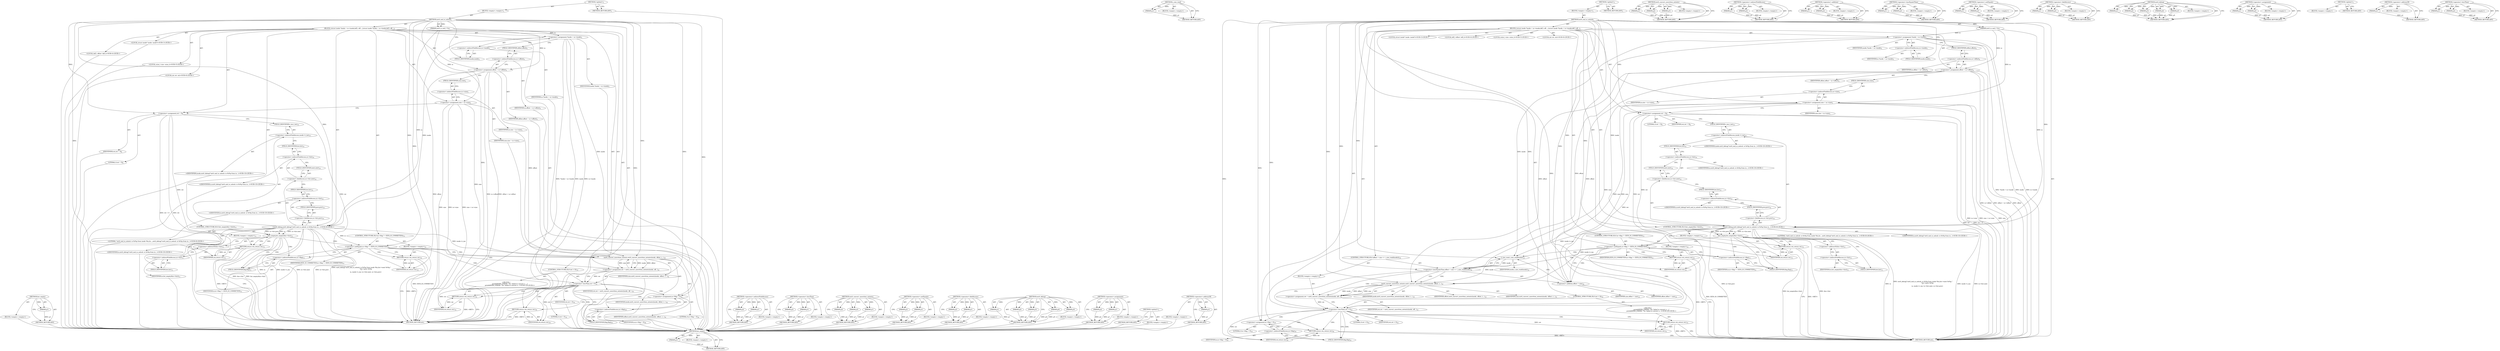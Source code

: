 digraph "&lt;operator&gt;.addressOf" {
vulnerable_145 [label=<(METHOD,list_empty)>];
vulnerable_146 [label=<(PARAM,p1)>];
vulnerable_147 [label=<(BLOCK,&lt;empty&gt;,&lt;empty&gt;)>];
vulnerable_148 [label=<(METHOD_RETURN,ANY)>];
vulnerable_168 [label=<(METHOD,i_size_read)>];
vulnerable_169 [label=<(PARAM,p1)>];
vulnerable_170 [label=<(BLOCK,&lt;empty&gt;,&lt;empty&gt;)>];
vulnerable_171 [label=<(METHOD_RETURN,ANY)>];
vulnerable_6 [label=<(METHOD,&lt;global&gt;)<SUB>1</SUB>>];
vulnerable_7 [label=<(BLOCK,&lt;empty&gt;,&lt;empty&gt;)<SUB>1</SUB>>];
vulnerable_8 [label=<(METHOD,ext4_end_io_nolock)<SUB>1</SUB>>];
vulnerable_9 [label=<(PARAM,ext4_io_end_t *io)<SUB>1</SUB>>];
vulnerable_10 [label=<(BLOCK,{
	struct inode *inode = io-&gt;inode;
	loff_t off...,{
	struct inode *inode = io-&gt;inode;
	loff_t off...)<SUB>2</SUB>>];
vulnerable_11 [label="<(LOCAL,struct inode* inode: inode*)<SUB>3</SUB>>"];
vulnerable_12 [label=<(&lt;operator&gt;.assignment,*inode = io-&gt;inode)<SUB>3</SUB>>];
vulnerable_13 [label=<(IDENTIFIER,inode,*inode = io-&gt;inode)<SUB>3</SUB>>];
vulnerable_14 [label=<(&lt;operator&gt;.indirectFieldAccess,io-&gt;inode)<SUB>3</SUB>>];
vulnerable_15 [label=<(IDENTIFIER,io,*inode = io-&gt;inode)<SUB>3</SUB>>];
vulnerable_16 [label=<(FIELD_IDENTIFIER,inode,inode)<SUB>3</SUB>>];
vulnerable_17 [label="<(LOCAL,loff_t offset: loff_t)<SUB>4</SUB>>"];
vulnerable_18 [label=<(&lt;operator&gt;.assignment,offset = io-&gt;offset)<SUB>4</SUB>>];
vulnerable_19 [label=<(IDENTIFIER,offset,offset = io-&gt;offset)<SUB>4</SUB>>];
vulnerable_20 [label=<(&lt;operator&gt;.indirectFieldAccess,io-&gt;offset)<SUB>4</SUB>>];
vulnerable_21 [label=<(IDENTIFIER,io,offset = io-&gt;offset)<SUB>4</SUB>>];
vulnerable_22 [label=<(FIELD_IDENTIFIER,offset,offset)<SUB>4</SUB>>];
vulnerable_23 [label="<(LOCAL,ssize_t size: ssize_t)<SUB>5</SUB>>"];
vulnerable_24 [label=<(&lt;operator&gt;.assignment,size = io-&gt;size)<SUB>5</SUB>>];
vulnerable_25 [label=<(IDENTIFIER,size,size = io-&gt;size)<SUB>5</SUB>>];
vulnerable_26 [label=<(&lt;operator&gt;.indirectFieldAccess,io-&gt;size)<SUB>5</SUB>>];
vulnerable_27 [label=<(IDENTIFIER,io,size = io-&gt;size)<SUB>5</SUB>>];
vulnerable_28 [label=<(FIELD_IDENTIFIER,size,size)<SUB>5</SUB>>];
vulnerable_29 [label="<(LOCAL,int ret: int)<SUB>6</SUB>>"];
vulnerable_30 [label=<(&lt;operator&gt;.assignment,ret = 0)<SUB>6</SUB>>];
vulnerable_31 [label=<(IDENTIFIER,ret,ret = 0)<SUB>6</SUB>>];
vulnerable_32 [label=<(LITERAL,0,ret = 0)<SUB>6</SUB>>];
vulnerable_33 [label="<(ext4_debug,ext4_debug(&quot;ext4_end_io_nolock: io 0x%p from in...)<SUB>8</SUB>>"];
vulnerable_34 [label="<(LITERAL,&quot;ext4_end_io_nolock: io 0x%p from inode %lu,lis...,ext4_debug(&quot;ext4_end_io_nolock: io 0x%p from in...)<SUB>8</SUB>>"];
vulnerable_35 [label="<(IDENTIFIER,io,ext4_debug(&quot;ext4_end_io_nolock: io 0x%p from in...)<SUB>10</SUB>>"];
vulnerable_36 [label=<(&lt;operator&gt;.indirectFieldAccess,inode-&gt;i_ino)<SUB>10</SUB>>];
vulnerable_37 [label="<(IDENTIFIER,inode,ext4_debug(&quot;ext4_end_io_nolock: io 0x%p from in...)<SUB>10</SUB>>"];
vulnerable_38 [label=<(FIELD_IDENTIFIER,i_ino,i_ino)<SUB>10</SUB>>];
vulnerable_39 [label=<(&lt;operator&gt;.fieldAccess,io-&gt;list.next)<SUB>10</SUB>>];
vulnerable_40 [label=<(&lt;operator&gt;.indirectFieldAccess,io-&gt;list)<SUB>10</SUB>>];
vulnerable_41 [label="<(IDENTIFIER,io,ext4_debug(&quot;ext4_end_io_nolock: io 0x%p from in...)<SUB>10</SUB>>"];
vulnerable_42 [label=<(FIELD_IDENTIFIER,list,list)<SUB>10</SUB>>];
vulnerable_43 [label=<(FIELD_IDENTIFIER,next,next)<SUB>10</SUB>>];
vulnerable_44 [label=<(&lt;operator&gt;.fieldAccess,io-&gt;list.prev)<SUB>10</SUB>>];
vulnerable_45 [label=<(&lt;operator&gt;.indirectFieldAccess,io-&gt;list)<SUB>10</SUB>>];
vulnerable_46 [label="<(IDENTIFIER,io,ext4_debug(&quot;ext4_end_io_nolock: io 0x%p from in...)<SUB>10</SUB>>"];
vulnerable_47 [label=<(FIELD_IDENTIFIER,list,list)<SUB>10</SUB>>];
vulnerable_48 [label=<(FIELD_IDENTIFIER,prev,prev)<SUB>10</SUB>>];
vulnerable_49 [label=<(CONTROL_STRUCTURE,IF,if (list_empty(&amp;io-&gt;list)))<SUB>12</SUB>>];
vulnerable_50 [label=<(list_empty,list_empty(&amp;io-&gt;list))<SUB>12</SUB>>];
vulnerable_51 [label=<(&lt;operator&gt;.addressOf,&amp;io-&gt;list)<SUB>12</SUB>>];
vulnerable_52 [label=<(&lt;operator&gt;.indirectFieldAccess,io-&gt;list)<SUB>12</SUB>>];
vulnerable_53 [label=<(IDENTIFIER,io,list_empty(&amp;io-&gt;list))<SUB>12</SUB>>];
vulnerable_54 [label=<(FIELD_IDENTIFIER,list,list)<SUB>12</SUB>>];
vulnerable_55 [label=<(BLOCK,&lt;empty&gt;,&lt;empty&gt;)<SUB>13</SUB>>];
vulnerable_56 [label=<(RETURN,return ret;,return ret;)<SUB>13</SUB>>];
vulnerable_57 [label=<(IDENTIFIER,ret,return ret;)<SUB>13</SUB>>];
vulnerable_58 [label=<(CONTROL_STRUCTURE,IF,if (io-&gt;flag != EXT4_IO_UNWRITTEN))<SUB>15</SUB>>];
vulnerable_59 [label=<(&lt;operator&gt;.notEquals,io-&gt;flag != EXT4_IO_UNWRITTEN)<SUB>15</SUB>>];
vulnerable_60 [label=<(&lt;operator&gt;.indirectFieldAccess,io-&gt;flag)<SUB>15</SUB>>];
vulnerable_61 [label=<(IDENTIFIER,io,io-&gt;flag != EXT4_IO_UNWRITTEN)<SUB>15</SUB>>];
vulnerable_62 [label=<(FIELD_IDENTIFIER,flag,flag)<SUB>15</SUB>>];
vulnerable_63 [label=<(IDENTIFIER,EXT4_IO_UNWRITTEN,io-&gt;flag != EXT4_IO_UNWRITTEN)<SUB>15</SUB>>];
vulnerable_64 [label=<(BLOCK,&lt;empty&gt;,&lt;empty&gt;)<SUB>16</SUB>>];
vulnerable_65 [label=<(RETURN,return ret;,return ret;)<SUB>16</SUB>>];
vulnerable_66 [label=<(IDENTIFIER,ret,return ret;)<SUB>16</SUB>>];
vulnerable_67 [label=<(CONTROL_STRUCTURE,IF,if (offset + size &lt;= i_size_read(inode)))<SUB>18</SUB>>];
vulnerable_68 [label=<(&lt;operator&gt;.lessEqualsThan,offset + size &lt;= i_size_read(inode))<SUB>18</SUB>>];
vulnerable_69 [label=<(&lt;operator&gt;.addition,offset + size)<SUB>18</SUB>>];
vulnerable_70 [label=<(IDENTIFIER,offset,offset + size)<SUB>18</SUB>>];
vulnerable_71 [label=<(IDENTIFIER,size,offset + size)<SUB>18</SUB>>];
vulnerable_72 [label=<(i_size_read,i_size_read(inode))<SUB>18</SUB>>];
vulnerable_73 [label=<(IDENTIFIER,inode,i_size_read(inode))<SUB>18</SUB>>];
vulnerable_74 [label=<(BLOCK,&lt;empty&gt;,&lt;empty&gt;)<SUB>19</SUB>>];
vulnerable_75 [label=<(&lt;operator&gt;.assignment,ret = ext4_convert_unwritten_extents(inode, off...)<SUB>19</SUB>>];
vulnerable_76 [label=<(IDENTIFIER,ret,ret = ext4_convert_unwritten_extents(inode, off...)<SUB>19</SUB>>];
vulnerable_77 [label=<(ext4_convert_unwritten_extents,ext4_convert_unwritten_extents(inode, offset, s...)<SUB>19</SUB>>];
vulnerable_78 [label=<(IDENTIFIER,inode,ext4_convert_unwritten_extents(inode, offset, s...)<SUB>19</SUB>>];
vulnerable_79 [label=<(IDENTIFIER,offset,ext4_convert_unwritten_extents(inode, offset, s...)<SUB>19</SUB>>];
vulnerable_80 [label=<(IDENTIFIER,size,ext4_convert_unwritten_extents(inode, offset, s...)<SUB>19</SUB>>];
vulnerable_81 [label=<(CONTROL_STRUCTURE,IF,if (ret &lt; 0))<SUB>20</SUB>>];
vulnerable_82 [label=<(&lt;operator&gt;.lessThan,ret &lt; 0)<SUB>20</SUB>>];
vulnerable_83 [label=<(IDENTIFIER,ret,ret &lt; 0)<SUB>20</SUB>>];
vulnerable_84 [label=<(LITERAL,0,ret &lt; 0)<SUB>20</SUB>>];
vulnerable_85 [label="<(BLOCK,{
 		printk(KERN_EMERG &quot;%s: failed to convert u...,{
 		printk(KERN_EMERG &quot;%s: failed to convert u...)<SUB>20</SUB>>"];
vulnerable_86 [label=<(RETURN,return ret;,return ret;)<SUB>25</SUB>>];
vulnerable_87 [label=<(IDENTIFIER,ret,return ret;)<SUB>25</SUB>>];
vulnerable_88 [label=<(&lt;operator&gt;.assignment,io-&gt;flag = 0)<SUB>29</SUB>>];
vulnerable_89 [label=<(&lt;operator&gt;.indirectFieldAccess,io-&gt;flag)<SUB>29</SUB>>];
vulnerable_90 [label=<(IDENTIFIER,io,io-&gt;flag = 0)<SUB>29</SUB>>];
vulnerable_91 [label=<(FIELD_IDENTIFIER,flag,flag)<SUB>29</SUB>>];
vulnerable_92 [label=<(LITERAL,0,io-&gt;flag = 0)<SUB>29</SUB>>];
vulnerable_93 [label=<(RETURN,return ret;,return ret;)<SUB>30</SUB>>];
vulnerable_94 [label=<(IDENTIFIER,ret,return ret;)<SUB>30</SUB>>];
vulnerable_95 [label=<(METHOD_RETURN,int)<SUB>1</SUB>>];
vulnerable_97 [label=<(METHOD_RETURN,ANY)<SUB>1</SUB>>];
vulnerable_172 [label=<(METHOD,ext4_convert_unwritten_extents)>];
vulnerable_173 [label=<(PARAM,p1)>];
vulnerable_174 [label=<(PARAM,p2)>];
vulnerable_175 [label=<(PARAM,p3)>];
vulnerable_176 [label=<(BLOCK,&lt;empty&gt;,&lt;empty&gt;)>];
vulnerable_177 [label=<(METHOD_RETURN,ANY)>];
vulnerable_127 [label=<(METHOD,&lt;operator&gt;.indirectFieldAccess)>];
vulnerable_128 [label=<(PARAM,p1)>];
vulnerable_129 [label=<(PARAM,p2)>];
vulnerable_130 [label=<(BLOCK,&lt;empty&gt;,&lt;empty&gt;)>];
vulnerable_131 [label=<(METHOD_RETURN,ANY)>];
vulnerable_163 [label=<(METHOD,&lt;operator&gt;.addition)>];
vulnerable_164 [label=<(PARAM,p1)>];
vulnerable_165 [label=<(PARAM,p2)>];
vulnerable_166 [label=<(BLOCK,&lt;empty&gt;,&lt;empty&gt;)>];
vulnerable_167 [label=<(METHOD_RETURN,ANY)>];
vulnerable_158 [label=<(METHOD,&lt;operator&gt;.lessEqualsThan)>];
vulnerable_159 [label=<(PARAM,p1)>];
vulnerable_160 [label=<(PARAM,p2)>];
vulnerable_161 [label=<(BLOCK,&lt;empty&gt;,&lt;empty&gt;)>];
vulnerable_162 [label=<(METHOD_RETURN,ANY)>];
vulnerable_153 [label=<(METHOD,&lt;operator&gt;.notEquals)>];
vulnerable_154 [label=<(PARAM,p1)>];
vulnerable_155 [label=<(PARAM,p2)>];
vulnerable_156 [label=<(BLOCK,&lt;empty&gt;,&lt;empty&gt;)>];
vulnerable_157 [label=<(METHOD_RETURN,ANY)>];
vulnerable_140 [label=<(METHOD,&lt;operator&gt;.fieldAccess)>];
vulnerable_141 [label=<(PARAM,p1)>];
vulnerable_142 [label=<(PARAM,p2)>];
vulnerable_143 [label=<(BLOCK,&lt;empty&gt;,&lt;empty&gt;)>];
vulnerable_144 [label=<(METHOD_RETURN,ANY)>];
vulnerable_132 [label=<(METHOD,ext4_debug)>];
vulnerable_133 [label=<(PARAM,p1)>];
vulnerable_134 [label=<(PARAM,p2)>];
vulnerable_135 [label=<(PARAM,p3)>];
vulnerable_136 [label=<(PARAM,p4)>];
vulnerable_137 [label=<(PARAM,p5)>];
vulnerable_138 [label=<(BLOCK,&lt;empty&gt;,&lt;empty&gt;)>];
vulnerable_139 [label=<(METHOD_RETURN,ANY)>];
vulnerable_122 [label=<(METHOD,&lt;operator&gt;.assignment)>];
vulnerable_123 [label=<(PARAM,p1)>];
vulnerable_124 [label=<(PARAM,p2)>];
vulnerable_125 [label=<(BLOCK,&lt;empty&gt;,&lt;empty&gt;)>];
vulnerable_126 [label=<(METHOD_RETURN,ANY)>];
vulnerable_116 [label=<(METHOD,&lt;global&gt;)<SUB>1</SUB>>];
vulnerable_117 [label=<(BLOCK,&lt;empty&gt;,&lt;empty&gt;)>];
vulnerable_118 [label=<(METHOD_RETURN,ANY)>];
vulnerable_149 [label=<(METHOD,&lt;operator&gt;.addressOf)>];
vulnerable_150 [label=<(PARAM,p1)>];
vulnerable_151 [label=<(BLOCK,&lt;empty&gt;,&lt;empty&gt;)>];
vulnerable_152 [label=<(METHOD_RETURN,ANY)>];
vulnerable_178 [label=<(METHOD,&lt;operator&gt;.lessThan)>];
vulnerable_179 [label=<(PARAM,p1)>];
vulnerable_180 [label=<(PARAM,p2)>];
vulnerable_181 [label=<(BLOCK,&lt;empty&gt;,&lt;empty&gt;)>];
vulnerable_182 [label=<(METHOD_RETURN,ANY)>];
fixed_137 [label=<(METHOD,list_empty)>];
fixed_138 [label=<(PARAM,p1)>];
fixed_139 [label=<(BLOCK,&lt;empty&gt;,&lt;empty&gt;)>];
fixed_140 [label=<(METHOD_RETURN,ANY)>];
fixed_6 [label=<(METHOD,&lt;global&gt;)<SUB>1</SUB>>];
fixed_7 [label=<(BLOCK,&lt;empty&gt;,&lt;empty&gt;)<SUB>1</SUB>>];
fixed_8 [label=<(METHOD,ext4_end_io_nolock)<SUB>1</SUB>>];
fixed_9 [label=<(PARAM,ext4_io_end_t *io)<SUB>1</SUB>>];
fixed_10 [label=<(BLOCK,{
	struct inode *inode = io-&gt;inode;
	loff_t off...,{
	struct inode *inode = io-&gt;inode;
	loff_t off...)<SUB>2</SUB>>];
fixed_11 [label="<(LOCAL,struct inode* inode: inode*)<SUB>3</SUB>>"];
fixed_12 [label=<(&lt;operator&gt;.assignment,*inode = io-&gt;inode)<SUB>3</SUB>>];
fixed_13 [label=<(IDENTIFIER,inode,*inode = io-&gt;inode)<SUB>3</SUB>>];
fixed_14 [label=<(&lt;operator&gt;.indirectFieldAccess,io-&gt;inode)<SUB>3</SUB>>];
fixed_15 [label=<(IDENTIFIER,io,*inode = io-&gt;inode)<SUB>3</SUB>>];
fixed_16 [label=<(FIELD_IDENTIFIER,inode,inode)<SUB>3</SUB>>];
fixed_17 [label="<(LOCAL,loff_t offset: loff_t)<SUB>4</SUB>>"];
fixed_18 [label=<(&lt;operator&gt;.assignment,offset = io-&gt;offset)<SUB>4</SUB>>];
fixed_19 [label=<(IDENTIFIER,offset,offset = io-&gt;offset)<SUB>4</SUB>>];
fixed_20 [label=<(&lt;operator&gt;.indirectFieldAccess,io-&gt;offset)<SUB>4</SUB>>];
fixed_21 [label=<(IDENTIFIER,io,offset = io-&gt;offset)<SUB>4</SUB>>];
fixed_22 [label=<(FIELD_IDENTIFIER,offset,offset)<SUB>4</SUB>>];
fixed_23 [label="<(LOCAL,ssize_t size: ssize_t)<SUB>5</SUB>>"];
fixed_24 [label=<(&lt;operator&gt;.assignment,size = io-&gt;size)<SUB>5</SUB>>];
fixed_25 [label=<(IDENTIFIER,size,size = io-&gt;size)<SUB>5</SUB>>];
fixed_26 [label=<(&lt;operator&gt;.indirectFieldAccess,io-&gt;size)<SUB>5</SUB>>];
fixed_27 [label=<(IDENTIFIER,io,size = io-&gt;size)<SUB>5</SUB>>];
fixed_28 [label=<(FIELD_IDENTIFIER,size,size)<SUB>5</SUB>>];
fixed_29 [label="<(LOCAL,int ret: int)<SUB>6</SUB>>"];
fixed_30 [label=<(&lt;operator&gt;.assignment,ret = 0)<SUB>6</SUB>>];
fixed_31 [label=<(IDENTIFIER,ret,ret = 0)<SUB>6</SUB>>];
fixed_32 [label=<(LITERAL,0,ret = 0)<SUB>6</SUB>>];
fixed_33 [label="<(ext4_debug,ext4_debug(&quot;ext4_end_io_nolock: io 0x%p from in...)<SUB>8</SUB>>"];
fixed_34 [label="<(LITERAL,&quot;ext4_end_io_nolock: io 0x%p from inode %lu,lis...,ext4_debug(&quot;ext4_end_io_nolock: io 0x%p from in...)<SUB>8</SUB>>"];
fixed_35 [label="<(IDENTIFIER,io,ext4_debug(&quot;ext4_end_io_nolock: io 0x%p from in...)<SUB>10</SUB>>"];
fixed_36 [label=<(&lt;operator&gt;.indirectFieldAccess,inode-&gt;i_ino)<SUB>10</SUB>>];
fixed_37 [label="<(IDENTIFIER,inode,ext4_debug(&quot;ext4_end_io_nolock: io 0x%p from in...)<SUB>10</SUB>>"];
fixed_38 [label=<(FIELD_IDENTIFIER,i_ino,i_ino)<SUB>10</SUB>>];
fixed_39 [label=<(&lt;operator&gt;.fieldAccess,io-&gt;list.next)<SUB>10</SUB>>];
fixed_40 [label=<(&lt;operator&gt;.indirectFieldAccess,io-&gt;list)<SUB>10</SUB>>];
fixed_41 [label="<(IDENTIFIER,io,ext4_debug(&quot;ext4_end_io_nolock: io 0x%p from in...)<SUB>10</SUB>>"];
fixed_42 [label=<(FIELD_IDENTIFIER,list,list)<SUB>10</SUB>>];
fixed_43 [label=<(FIELD_IDENTIFIER,next,next)<SUB>10</SUB>>];
fixed_44 [label=<(&lt;operator&gt;.fieldAccess,io-&gt;list.prev)<SUB>10</SUB>>];
fixed_45 [label=<(&lt;operator&gt;.indirectFieldAccess,io-&gt;list)<SUB>10</SUB>>];
fixed_46 [label="<(IDENTIFIER,io,ext4_debug(&quot;ext4_end_io_nolock: io 0x%p from in...)<SUB>10</SUB>>"];
fixed_47 [label=<(FIELD_IDENTIFIER,list,list)<SUB>10</SUB>>];
fixed_48 [label=<(FIELD_IDENTIFIER,prev,prev)<SUB>10</SUB>>];
fixed_49 [label=<(CONTROL_STRUCTURE,IF,if (list_empty(&amp;io-&gt;list)))<SUB>12</SUB>>];
fixed_50 [label=<(list_empty,list_empty(&amp;io-&gt;list))<SUB>12</SUB>>];
fixed_51 [label=<(&lt;operator&gt;.addressOf,&amp;io-&gt;list)<SUB>12</SUB>>];
fixed_52 [label=<(&lt;operator&gt;.indirectFieldAccess,io-&gt;list)<SUB>12</SUB>>];
fixed_53 [label=<(IDENTIFIER,io,list_empty(&amp;io-&gt;list))<SUB>12</SUB>>];
fixed_54 [label=<(FIELD_IDENTIFIER,list,list)<SUB>12</SUB>>];
fixed_55 [label=<(BLOCK,&lt;empty&gt;,&lt;empty&gt;)<SUB>13</SUB>>];
fixed_56 [label=<(RETURN,return ret;,return ret;)<SUB>13</SUB>>];
fixed_57 [label=<(IDENTIFIER,ret,return ret;)<SUB>13</SUB>>];
fixed_58 [label=<(CONTROL_STRUCTURE,IF,if (io-&gt;flag != EXT4_IO_UNWRITTEN))<SUB>15</SUB>>];
fixed_59 [label=<(&lt;operator&gt;.notEquals,io-&gt;flag != EXT4_IO_UNWRITTEN)<SUB>15</SUB>>];
fixed_60 [label=<(&lt;operator&gt;.indirectFieldAccess,io-&gt;flag)<SUB>15</SUB>>];
fixed_61 [label=<(IDENTIFIER,io,io-&gt;flag != EXT4_IO_UNWRITTEN)<SUB>15</SUB>>];
fixed_62 [label=<(FIELD_IDENTIFIER,flag,flag)<SUB>15</SUB>>];
fixed_63 [label=<(IDENTIFIER,EXT4_IO_UNWRITTEN,io-&gt;flag != EXT4_IO_UNWRITTEN)<SUB>15</SUB>>];
fixed_64 [label=<(BLOCK,&lt;empty&gt;,&lt;empty&gt;)<SUB>16</SUB>>];
fixed_65 [label=<(RETURN,return ret;,return ret;)<SUB>16</SUB>>];
fixed_66 [label=<(IDENTIFIER,ret,return ret;)<SUB>16</SUB>>];
fixed_67 [label=<(&lt;operator&gt;.assignment,ret = ext4_convert_unwritten_extents(inode, off...)<SUB>18</SUB>>];
fixed_68 [label=<(IDENTIFIER,ret,ret = ext4_convert_unwritten_extents(inode, off...)<SUB>18</SUB>>];
fixed_69 [label=<(ext4_convert_unwritten_extents,ext4_convert_unwritten_extents(inode, offset, s...)<SUB>18</SUB>>];
fixed_70 [label=<(IDENTIFIER,inode,ext4_convert_unwritten_extents(inode, offset, s...)<SUB>18</SUB>>];
fixed_71 [label=<(IDENTIFIER,offset,ext4_convert_unwritten_extents(inode, offset, s...)<SUB>18</SUB>>];
fixed_72 [label=<(IDENTIFIER,size,ext4_convert_unwritten_extents(inode, offset, s...)<SUB>18</SUB>>];
fixed_73 [label=<(CONTROL_STRUCTURE,IF,if (ret &lt; 0))<SUB>19</SUB>>];
fixed_74 [label=<(&lt;operator&gt;.lessThan,ret &lt; 0)<SUB>19</SUB>>];
fixed_75 [label=<(IDENTIFIER,ret,ret &lt; 0)<SUB>19</SUB>>];
fixed_76 [label=<(LITERAL,0,ret &lt; 0)<SUB>19</SUB>>];
fixed_77 [label="<(BLOCK,{
 		printk(KERN_EMERG &quot;%s: failed to convert u...,{
 		printk(KERN_EMERG &quot;%s: failed to convert u...)<SUB>19</SUB>>"];
fixed_78 [label=<(RETURN,return ret;,return ret;)<SUB>24</SUB>>];
fixed_79 [label=<(IDENTIFIER,ret,return ret;)<SUB>24</SUB>>];
fixed_80 [label=<(&lt;operator&gt;.assignment,io-&gt;flag = 0)<SUB>28</SUB>>];
fixed_81 [label=<(&lt;operator&gt;.indirectFieldAccess,io-&gt;flag)<SUB>28</SUB>>];
fixed_82 [label=<(IDENTIFIER,io,io-&gt;flag = 0)<SUB>28</SUB>>];
fixed_83 [label=<(FIELD_IDENTIFIER,flag,flag)<SUB>28</SUB>>];
fixed_84 [label=<(LITERAL,0,io-&gt;flag = 0)<SUB>28</SUB>>];
fixed_85 [label=<(RETURN,return ret;,return ret;)<SUB>29</SUB>>];
fixed_86 [label=<(IDENTIFIER,ret,return ret;)<SUB>29</SUB>>];
fixed_87 [label=<(METHOD_RETURN,int)<SUB>1</SUB>>];
fixed_89 [label=<(METHOD_RETURN,ANY)<SUB>1</SUB>>];
fixed_119 [label=<(METHOD,&lt;operator&gt;.indirectFieldAccess)>];
fixed_120 [label=<(PARAM,p1)>];
fixed_121 [label=<(PARAM,p2)>];
fixed_122 [label=<(BLOCK,&lt;empty&gt;,&lt;empty&gt;)>];
fixed_123 [label=<(METHOD_RETURN,ANY)>];
fixed_156 [label=<(METHOD,&lt;operator&gt;.lessThan)>];
fixed_157 [label=<(PARAM,p1)>];
fixed_158 [label=<(PARAM,p2)>];
fixed_159 [label=<(BLOCK,&lt;empty&gt;,&lt;empty&gt;)>];
fixed_160 [label=<(METHOD_RETURN,ANY)>];
fixed_150 [label=<(METHOD,ext4_convert_unwritten_extents)>];
fixed_151 [label=<(PARAM,p1)>];
fixed_152 [label=<(PARAM,p2)>];
fixed_153 [label=<(PARAM,p3)>];
fixed_154 [label=<(BLOCK,&lt;empty&gt;,&lt;empty&gt;)>];
fixed_155 [label=<(METHOD_RETURN,ANY)>];
fixed_145 [label=<(METHOD,&lt;operator&gt;.notEquals)>];
fixed_146 [label=<(PARAM,p1)>];
fixed_147 [label=<(PARAM,p2)>];
fixed_148 [label=<(BLOCK,&lt;empty&gt;,&lt;empty&gt;)>];
fixed_149 [label=<(METHOD_RETURN,ANY)>];
fixed_132 [label=<(METHOD,&lt;operator&gt;.fieldAccess)>];
fixed_133 [label=<(PARAM,p1)>];
fixed_134 [label=<(PARAM,p2)>];
fixed_135 [label=<(BLOCK,&lt;empty&gt;,&lt;empty&gt;)>];
fixed_136 [label=<(METHOD_RETURN,ANY)>];
fixed_124 [label=<(METHOD,ext4_debug)>];
fixed_125 [label=<(PARAM,p1)>];
fixed_126 [label=<(PARAM,p2)>];
fixed_127 [label=<(PARAM,p3)>];
fixed_128 [label=<(PARAM,p4)>];
fixed_129 [label=<(PARAM,p5)>];
fixed_130 [label=<(BLOCK,&lt;empty&gt;,&lt;empty&gt;)>];
fixed_131 [label=<(METHOD_RETURN,ANY)>];
fixed_114 [label=<(METHOD,&lt;operator&gt;.assignment)>];
fixed_115 [label=<(PARAM,p1)>];
fixed_116 [label=<(PARAM,p2)>];
fixed_117 [label=<(BLOCK,&lt;empty&gt;,&lt;empty&gt;)>];
fixed_118 [label=<(METHOD_RETURN,ANY)>];
fixed_108 [label=<(METHOD,&lt;global&gt;)<SUB>1</SUB>>];
fixed_109 [label=<(BLOCK,&lt;empty&gt;,&lt;empty&gt;)>];
fixed_110 [label=<(METHOD_RETURN,ANY)>];
fixed_141 [label=<(METHOD,&lt;operator&gt;.addressOf)>];
fixed_142 [label=<(PARAM,p1)>];
fixed_143 [label=<(BLOCK,&lt;empty&gt;,&lt;empty&gt;)>];
fixed_144 [label=<(METHOD_RETURN,ANY)>];
vulnerable_145 -> vulnerable_146  [key=0, label="AST: "];
vulnerable_145 -> vulnerable_146  [key=1, label="DDG: "];
vulnerable_145 -> vulnerable_147  [key=0, label="AST: "];
vulnerable_145 -> vulnerable_148  [key=0, label="AST: "];
vulnerable_145 -> vulnerable_148  [key=1, label="CFG: "];
vulnerable_146 -> vulnerable_148  [key=0, label="DDG: p1"];
vulnerable_168 -> vulnerable_169  [key=0, label="AST: "];
vulnerable_168 -> vulnerable_169  [key=1, label="DDG: "];
vulnerable_168 -> vulnerable_170  [key=0, label="AST: "];
vulnerable_168 -> vulnerable_171  [key=0, label="AST: "];
vulnerable_168 -> vulnerable_171  [key=1, label="CFG: "];
vulnerable_169 -> vulnerable_171  [key=0, label="DDG: p1"];
vulnerable_6 -> vulnerable_7  [key=0, label="AST: "];
vulnerable_6 -> vulnerable_97  [key=0, label="AST: "];
vulnerable_6 -> vulnerable_97  [key=1, label="CFG: "];
vulnerable_7 -> vulnerable_8  [key=0, label="AST: "];
vulnerable_8 -> vulnerable_9  [key=0, label="AST: "];
vulnerable_8 -> vulnerable_9  [key=1, label="DDG: "];
vulnerable_8 -> vulnerable_10  [key=0, label="AST: "];
vulnerable_8 -> vulnerable_95  [key=0, label="AST: "];
vulnerable_8 -> vulnerable_16  [key=0, label="CFG: "];
vulnerable_8 -> vulnerable_30  [key=0, label="DDG: "];
vulnerable_8 -> vulnerable_88  [key=0, label="DDG: "];
vulnerable_8 -> vulnerable_33  [key=0, label="DDG: "];
vulnerable_8 -> vulnerable_94  [key=0, label="DDG: "];
vulnerable_8 -> vulnerable_59  [key=0, label="DDG: "];
vulnerable_8 -> vulnerable_68  [key=0, label="DDG: "];
vulnerable_8 -> vulnerable_82  [key=0, label="DDG: "];
vulnerable_8 -> vulnerable_57  [key=0, label="DDG: "];
vulnerable_8 -> vulnerable_66  [key=0, label="DDG: "];
vulnerable_8 -> vulnerable_69  [key=0, label="DDG: "];
vulnerable_8 -> vulnerable_72  [key=0, label="DDG: "];
vulnerable_8 -> vulnerable_87  [key=0, label="DDG: "];
vulnerable_8 -> vulnerable_77  [key=0, label="DDG: "];
vulnerable_9 -> vulnerable_12  [key=0, label="DDG: io"];
vulnerable_9 -> vulnerable_18  [key=0, label="DDG: io"];
vulnerable_9 -> vulnerable_24  [key=0, label="DDG: io"];
vulnerable_9 -> vulnerable_33  [key=0, label="DDG: io"];
vulnerable_10 -> vulnerable_11  [key=0, label="AST: "];
vulnerable_10 -> vulnerable_12  [key=0, label="AST: "];
vulnerable_10 -> vulnerable_17  [key=0, label="AST: "];
vulnerable_10 -> vulnerable_18  [key=0, label="AST: "];
vulnerable_10 -> vulnerable_23  [key=0, label="AST: "];
vulnerable_10 -> vulnerable_24  [key=0, label="AST: "];
vulnerable_10 -> vulnerable_29  [key=0, label="AST: "];
vulnerable_10 -> vulnerable_30  [key=0, label="AST: "];
vulnerable_10 -> vulnerable_33  [key=0, label="AST: "];
vulnerable_10 -> vulnerable_49  [key=0, label="AST: "];
vulnerable_10 -> vulnerable_58  [key=0, label="AST: "];
vulnerable_10 -> vulnerable_67  [key=0, label="AST: "];
vulnerable_10 -> vulnerable_81  [key=0, label="AST: "];
vulnerable_10 -> vulnerable_88  [key=0, label="AST: "];
vulnerable_10 -> vulnerable_93  [key=0, label="AST: "];
vulnerable_12 -> vulnerable_13  [key=0, label="AST: "];
vulnerable_12 -> vulnerable_14  [key=0, label="AST: "];
vulnerable_12 -> vulnerable_22  [key=0, label="CFG: "];
vulnerable_12 -> vulnerable_95  [key=0, label="DDG: inode"];
vulnerable_12 -> vulnerable_95  [key=1, label="DDG: io-&gt;inode"];
vulnerable_12 -> vulnerable_95  [key=2, label="DDG: *inode = io-&gt;inode"];
vulnerable_12 -> vulnerable_33  [key=0, label="DDG: inode"];
vulnerable_12 -> vulnerable_72  [key=0, label="DDG: inode"];
vulnerable_14 -> vulnerable_15  [key=0, label="AST: "];
vulnerable_14 -> vulnerable_16  [key=0, label="AST: "];
vulnerable_14 -> vulnerable_12  [key=0, label="CFG: "];
vulnerable_16 -> vulnerable_14  [key=0, label="CFG: "];
vulnerable_18 -> vulnerable_19  [key=0, label="AST: "];
vulnerable_18 -> vulnerable_20  [key=0, label="AST: "];
vulnerable_18 -> vulnerable_28  [key=0, label="CFG: "];
vulnerable_18 -> vulnerable_95  [key=0, label="DDG: offset"];
vulnerable_18 -> vulnerable_95  [key=1, label="DDG: io-&gt;offset"];
vulnerable_18 -> vulnerable_95  [key=2, label="DDG: offset = io-&gt;offset"];
vulnerable_18 -> vulnerable_68  [key=0, label="DDG: offset"];
vulnerable_18 -> vulnerable_69  [key=0, label="DDG: offset"];
vulnerable_18 -> vulnerable_77  [key=0, label="DDG: offset"];
vulnerable_20 -> vulnerable_21  [key=0, label="AST: "];
vulnerable_20 -> vulnerable_22  [key=0, label="AST: "];
vulnerable_20 -> vulnerable_18  [key=0, label="CFG: "];
vulnerable_22 -> vulnerable_20  [key=0, label="CFG: "];
vulnerable_24 -> vulnerable_25  [key=0, label="AST: "];
vulnerable_24 -> vulnerable_26  [key=0, label="AST: "];
vulnerable_24 -> vulnerable_30  [key=0, label="CFG: "];
vulnerable_24 -> vulnerable_95  [key=0, label="DDG: size"];
vulnerable_24 -> vulnerable_95  [key=1, label="DDG: io-&gt;size"];
vulnerable_24 -> vulnerable_95  [key=2, label="DDG: size = io-&gt;size"];
vulnerable_24 -> vulnerable_68  [key=0, label="DDG: size"];
vulnerable_24 -> vulnerable_69  [key=0, label="DDG: size"];
vulnerable_24 -> vulnerable_77  [key=0, label="DDG: size"];
vulnerable_26 -> vulnerable_27  [key=0, label="AST: "];
vulnerable_26 -> vulnerable_28  [key=0, label="AST: "];
vulnerable_26 -> vulnerable_24  [key=0, label="CFG: "];
vulnerable_28 -> vulnerable_26  [key=0, label="CFG: "];
vulnerable_30 -> vulnerable_31  [key=0, label="AST: "];
vulnerable_30 -> vulnerable_32  [key=0, label="AST: "];
vulnerable_30 -> vulnerable_38  [key=0, label="CFG: "];
vulnerable_30 -> vulnerable_95  [key=0, label="DDG: ret"];
vulnerable_30 -> vulnerable_95  [key=1, label="DDG: ret = 0"];
vulnerable_30 -> vulnerable_82  [key=0, label="DDG: ret"];
vulnerable_30 -> vulnerable_57  [key=0, label="DDG: ret"];
vulnerable_30 -> vulnerable_66  [key=0, label="DDG: ret"];
vulnerable_33 -> vulnerable_34  [key=0, label="AST: "];
vulnerable_33 -> vulnerable_35  [key=0, label="AST: "];
vulnerable_33 -> vulnerable_36  [key=0, label="AST: "];
vulnerable_33 -> vulnerable_39  [key=0, label="AST: "];
vulnerable_33 -> vulnerable_44  [key=0, label="AST: "];
vulnerable_33 -> vulnerable_54  [key=0, label="CFG: "];
vulnerable_33 -> vulnerable_95  [key=0, label="DDG: io"];
vulnerable_33 -> vulnerable_95  [key=1, label="DDG: inode-&gt;i_ino"];
vulnerable_33 -> vulnerable_95  [key=2, label="DDG: io-&gt;list.next"];
vulnerable_33 -> vulnerable_95  [key=3, label="DDG: io-&gt;list.prev"];
vulnerable_33 -> vulnerable_95  [key=4, label="DDG: ext4_debug(&quot;ext4_end_io_nolock: io 0x%p from inode %lu,list-&gt;next 0x%p,&quot;
		   &quot;list-&gt;prev 0x%p\n&quot;,
	           io, inode-&gt;i_ino, io-&gt;list.next, io-&gt;list.prev)"];
vulnerable_33 -> vulnerable_50  [key=0, label="DDG: io"];
vulnerable_33 -> vulnerable_50  [key=1, label="DDG: io-&gt;list.next"];
vulnerable_33 -> vulnerable_50  [key=2, label="DDG: io-&gt;list.prev"];
vulnerable_33 -> vulnerable_59  [key=0, label="DDG: io"];
vulnerable_33 -> vulnerable_72  [key=0, label="DDG: inode-&gt;i_ino"];
vulnerable_33 -> vulnerable_77  [key=0, label="DDG: inode-&gt;i_ino"];
vulnerable_36 -> vulnerable_37  [key=0, label="AST: "];
vulnerable_36 -> vulnerable_38  [key=0, label="AST: "];
vulnerable_36 -> vulnerable_42  [key=0, label="CFG: "];
vulnerable_38 -> vulnerable_36  [key=0, label="CFG: "];
vulnerable_39 -> vulnerable_40  [key=0, label="AST: "];
vulnerable_39 -> vulnerable_43  [key=0, label="AST: "];
vulnerable_39 -> vulnerable_47  [key=0, label="CFG: "];
vulnerable_40 -> vulnerable_41  [key=0, label="AST: "];
vulnerable_40 -> vulnerable_42  [key=0, label="AST: "];
vulnerable_40 -> vulnerable_43  [key=0, label="CFG: "];
vulnerable_42 -> vulnerable_40  [key=0, label="CFG: "];
vulnerable_43 -> vulnerable_39  [key=0, label="CFG: "];
vulnerable_44 -> vulnerable_45  [key=0, label="AST: "];
vulnerable_44 -> vulnerable_48  [key=0, label="AST: "];
vulnerable_44 -> vulnerable_33  [key=0, label="CFG: "];
vulnerable_45 -> vulnerable_46  [key=0, label="AST: "];
vulnerable_45 -> vulnerable_47  [key=0, label="AST: "];
vulnerable_45 -> vulnerable_48  [key=0, label="CFG: "];
vulnerable_47 -> vulnerable_45  [key=0, label="CFG: "];
vulnerable_48 -> vulnerable_44  [key=0, label="CFG: "];
vulnerable_49 -> vulnerable_50  [key=0, label="AST: "];
vulnerable_49 -> vulnerable_55  [key=0, label="AST: "];
vulnerable_50 -> vulnerable_51  [key=0, label="AST: "];
vulnerable_50 -> vulnerable_56  [key=0, label="CFG: "];
vulnerable_50 -> vulnerable_56  [key=1, label="CDG: "];
vulnerable_50 -> vulnerable_62  [key=0, label="CFG: "];
vulnerable_50 -> vulnerable_62  [key=1, label="CDG: "];
vulnerable_50 -> vulnerable_95  [key=0, label="DDG: &amp;io-&gt;list"];
vulnerable_50 -> vulnerable_95  [key=1, label="DDG: list_empty(&amp;io-&gt;list)"];
vulnerable_50 -> vulnerable_60  [key=0, label="CDG: "];
vulnerable_50 -> vulnerable_59  [key=0, label="CDG: "];
vulnerable_51 -> vulnerable_52  [key=0, label="AST: "];
vulnerable_51 -> vulnerable_50  [key=0, label="CFG: "];
vulnerable_52 -> vulnerable_53  [key=0, label="AST: "];
vulnerable_52 -> vulnerable_54  [key=0, label="AST: "];
vulnerable_52 -> vulnerable_51  [key=0, label="CFG: "];
vulnerable_54 -> vulnerable_52  [key=0, label="CFG: "];
vulnerable_55 -> vulnerable_56  [key=0, label="AST: "];
vulnerable_56 -> vulnerable_57  [key=0, label="AST: "];
vulnerable_56 -> vulnerable_95  [key=0, label="CFG: "];
vulnerable_56 -> vulnerable_95  [key=1, label="DDG: &lt;RET&gt;"];
vulnerable_57 -> vulnerable_56  [key=0, label="DDG: ret"];
vulnerable_58 -> vulnerable_59  [key=0, label="AST: "];
vulnerable_58 -> vulnerable_64  [key=0, label="AST: "];
vulnerable_59 -> vulnerable_60  [key=0, label="AST: "];
vulnerable_59 -> vulnerable_63  [key=0, label="AST: "];
vulnerable_59 -> vulnerable_65  [key=0, label="CFG: "];
vulnerable_59 -> vulnerable_65  [key=1, label="CDG: "];
vulnerable_59 -> vulnerable_69  [key=0, label="CFG: "];
vulnerable_59 -> vulnerable_69  [key=1, label="CDG: "];
vulnerable_59 -> vulnerable_95  [key=0, label="DDG: EXT4_IO_UNWRITTEN"];
vulnerable_59 -> vulnerable_68  [key=0, label="CDG: "];
vulnerable_59 -> vulnerable_72  [key=0, label="CDG: "];
vulnerable_59 -> vulnerable_82  [key=0, label="CDG: "];
vulnerable_60 -> vulnerable_61  [key=0, label="AST: "];
vulnerable_60 -> vulnerable_62  [key=0, label="AST: "];
vulnerable_60 -> vulnerable_59  [key=0, label="CFG: "];
vulnerable_62 -> vulnerable_60  [key=0, label="CFG: "];
vulnerable_64 -> vulnerable_65  [key=0, label="AST: "];
vulnerable_65 -> vulnerable_66  [key=0, label="AST: "];
vulnerable_65 -> vulnerable_95  [key=0, label="CFG: "];
vulnerable_65 -> vulnerable_95  [key=1, label="DDG: &lt;RET&gt;"];
vulnerable_66 -> vulnerable_65  [key=0, label="DDG: ret"];
vulnerable_67 -> vulnerable_68  [key=0, label="AST: "];
vulnerable_67 -> vulnerable_74  [key=0, label="AST: "];
vulnerable_68 -> vulnerable_69  [key=0, label="AST: "];
vulnerable_68 -> vulnerable_72  [key=0, label="AST: "];
vulnerable_68 -> vulnerable_77  [key=0, label="CFG: "];
vulnerable_68 -> vulnerable_77  [key=1, label="CDG: "];
vulnerable_68 -> vulnerable_82  [key=0, label="CFG: "];
vulnerable_68 -> vulnerable_75  [key=0, label="CDG: "];
vulnerable_69 -> vulnerable_70  [key=0, label="AST: "];
vulnerable_69 -> vulnerable_71  [key=0, label="AST: "];
vulnerable_69 -> vulnerable_72  [key=0, label="CFG: "];
vulnerable_72 -> vulnerable_73  [key=0, label="AST: "];
vulnerable_72 -> vulnerable_68  [key=0, label="CFG: "];
vulnerable_72 -> vulnerable_68  [key=1, label="DDG: inode"];
vulnerable_72 -> vulnerable_77  [key=0, label="DDG: inode"];
vulnerable_74 -> vulnerable_75  [key=0, label="AST: "];
vulnerable_75 -> vulnerable_76  [key=0, label="AST: "];
vulnerable_75 -> vulnerable_77  [key=0, label="AST: "];
vulnerable_75 -> vulnerable_82  [key=0, label="CFG: "];
vulnerable_75 -> vulnerable_82  [key=1, label="DDG: ret"];
vulnerable_77 -> vulnerable_78  [key=0, label="AST: "];
vulnerable_77 -> vulnerable_79  [key=0, label="AST: "];
vulnerable_77 -> vulnerable_80  [key=0, label="AST: "];
vulnerable_77 -> vulnerable_75  [key=0, label="CFG: "];
vulnerable_77 -> vulnerable_75  [key=1, label="DDG: inode"];
vulnerable_77 -> vulnerable_75  [key=2, label="DDG: offset"];
vulnerable_77 -> vulnerable_75  [key=3, label="DDG: size"];
vulnerable_81 -> vulnerable_82  [key=0, label="AST: "];
vulnerable_81 -> vulnerable_85  [key=0, label="AST: "];
vulnerable_82 -> vulnerable_83  [key=0, label="AST: "];
vulnerable_82 -> vulnerable_84  [key=0, label="AST: "];
vulnerable_82 -> vulnerable_86  [key=0, label="CFG: "];
vulnerable_82 -> vulnerable_86  [key=1, label="CDG: "];
vulnerable_82 -> vulnerable_91  [key=0, label="CFG: "];
vulnerable_82 -> vulnerable_91  [key=1, label="CDG: "];
vulnerable_82 -> vulnerable_94  [key=0, label="DDG: ret"];
vulnerable_82 -> vulnerable_87  [key=0, label="DDG: ret"];
vulnerable_82 -> vulnerable_89  [key=0, label="CDG: "];
vulnerable_82 -> vulnerable_88  [key=0, label="CDG: "];
vulnerable_82 -> vulnerable_93  [key=0, label="CDG: "];
vulnerable_85 -> vulnerable_86  [key=0, label="AST: "];
vulnerable_86 -> vulnerable_87  [key=0, label="AST: "];
vulnerable_86 -> vulnerable_95  [key=0, label="CFG: "];
vulnerable_86 -> vulnerable_95  [key=1, label="DDG: &lt;RET&gt;"];
vulnerable_87 -> vulnerable_86  [key=0, label="DDG: ret"];
vulnerable_88 -> vulnerable_89  [key=0, label="AST: "];
vulnerable_88 -> vulnerable_92  [key=0, label="AST: "];
vulnerable_88 -> vulnerable_93  [key=0, label="CFG: "];
vulnerable_89 -> vulnerable_90  [key=0, label="AST: "];
vulnerable_89 -> vulnerable_91  [key=0, label="AST: "];
vulnerable_89 -> vulnerable_88  [key=0, label="CFG: "];
vulnerable_91 -> vulnerable_89  [key=0, label="CFG: "];
vulnerable_93 -> vulnerable_94  [key=0, label="AST: "];
vulnerable_93 -> vulnerable_95  [key=0, label="CFG: "];
vulnerable_93 -> vulnerable_95  [key=1, label="DDG: &lt;RET&gt;"];
vulnerable_94 -> vulnerable_93  [key=0, label="DDG: ret"];
vulnerable_172 -> vulnerable_173  [key=0, label="AST: "];
vulnerable_172 -> vulnerable_173  [key=1, label="DDG: "];
vulnerable_172 -> vulnerable_176  [key=0, label="AST: "];
vulnerable_172 -> vulnerable_174  [key=0, label="AST: "];
vulnerable_172 -> vulnerable_174  [key=1, label="DDG: "];
vulnerable_172 -> vulnerable_177  [key=0, label="AST: "];
vulnerable_172 -> vulnerable_177  [key=1, label="CFG: "];
vulnerable_172 -> vulnerable_175  [key=0, label="AST: "];
vulnerable_172 -> vulnerable_175  [key=1, label="DDG: "];
vulnerable_173 -> vulnerable_177  [key=0, label="DDG: p1"];
vulnerable_174 -> vulnerable_177  [key=0, label="DDG: p2"];
vulnerable_175 -> vulnerable_177  [key=0, label="DDG: p3"];
vulnerable_127 -> vulnerable_128  [key=0, label="AST: "];
vulnerable_127 -> vulnerable_128  [key=1, label="DDG: "];
vulnerable_127 -> vulnerable_130  [key=0, label="AST: "];
vulnerable_127 -> vulnerable_129  [key=0, label="AST: "];
vulnerable_127 -> vulnerable_129  [key=1, label="DDG: "];
vulnerable_127 -> vulnerable_131  [key=0, label="AST: "];
vulnerable_127 -> vulnerable_131  [key=1, label="CFG: "];
vulnerable_128 -> vulnerable_131  [key=0, label="DDG: p1"];
vulnerable_129 -> vulnerable_131  [key=0, label="DDG: p2"];
vulnerable_163 -> vulnerable_164  [key=0, label="AST: "];
vulnerable_163 -> vulnerable_164  [key=1, label="DDG: "];
vulnerable_163 -> vulnerable_166  [key=0, label="AST: "];
vulnerable_163 -> vulnerable_165  [key=0, label="AST: "];
vulnerable_163 -> vulnerable_165  [key=1, label="DDG: "];
vulnerable_163 -> vulnerable_167  [key=0, label="AST: "];
vulnerable_163 -> vulnerable_167  [key=1, label="CFG: "];
vulnerable_164 -> vulnerable_167  [key=0, label="DDG: p1"];
vulnerable_165 -> vulnerable_167  [key=0, label="DDG: p2"];
vulnerable_158 -> vulnerable_159  [key=0, label="AST: "];
vulnerable_158 -> vulnerable_159  [key=1, label="DDG: "];
vulnerable_158 -> vulnerable_161  [key=0, label="AST: "];
vulnerable_158 -> vulnerable_160  [key=0, label="AST: "];
vulnerable_158 -> vulnerable_160  [key=1, label="DDG: "];
vulnerable_158 -> vulnerable_162  [key=0, label="AST: "];
vulnerable_158 -> vulnerable_162  [key=1, label="CFG: "];
vulnerable_159 -> vulnerable_162  [key=0, label="DDG: p1"];
vulnerable_160 -> vulnerable_162  [key=0, label="DDG: p2"];
vulnerable_153 -> vulnerable_154  [key=0, label="AST: "];
vulnerable_153 -> vulnerable_154  [key=1, label="DDG: "];
vulnerable_153 -> vulnerable_156  [key=0, label="AST: "];
vulnerable_153 -> vulnerable_155  [key=0, label="AST: "];
vulnerable_153 -> vulnerable_155  [key=1, label="DDG: "];
vulnerable_153 -> vulnerable_157  [key=0, label="AST: "];
vulnerable_153 -> vulnerable_157  [key=1, label="CFG: "];
vulnerable_154 -> vulnerable_157  [key=0, label="DDG: p1"];
vulnerable_155 -> vulnerable_157  [key=0, label="DDG: p2"];
vulnerable_140 -> vulnerable_141  [key=0, label="AST: "];
vulnerable_140 -> vulnerable_141  [key=1, label="DDG: "];
vulnerable_140 -> vulnerable_143  [key=0, label="AST: "];
vulnerable_140 -> vulnerable_142  [key=0, label="AST: "];
vulnerable_140 -> vulnerable_142  [key=1, label="DDG: "];
vulnerable_140 -> vulnerable_144  [key=0, label="AST: "];
vulnerable_140 -> vulnerable_144  [key=1, label="CFG: "];
vulnerable_141 -> vulnerable_144  [key=0, label="DDG: p1"];
vulnerable_142 -> vulnerable_144  [key=0, label="DDG: p2"];
vulnerable_132 -> vulnerable_133  [key=0, label="AST: "];
vulnerable_132 -> vulnerable_133  [key=1, label="DDG: "];
vulnerable_132 -> vulnerable_138  [key=0, label="AST: "];
vulnerable_132 -> vulnerable_134  [key=0, label="AST: "];
vulnerable_132 -> vulnerable_134  [key=1, label="DDG: "];
vulnerable_132 -> vulnerable_139  [key=0, label="AST: "];
vulnerable_132 -> vulnerable_139  [key=1, label="CFG: "];
vulnerable_132 -> vulnerable_135  [key=0, label="AST: "];
vulnerable_132 -> vulnerable_135  [key=1, label="DDG: "];
vulnerable_132 -> vulnerable_136  [key=0, label="AST: "];
vulnerable_132 -> vulnerable_136  [key=1, label="DDG: "];
vulnerable_132 -> vulnerable_137  [key=0, label="AST: "];
vulnerable_132 -> vulnerable_137  [key=1, label="DDG: "];
vulnerable_133 -> vulnerable_139  [key=0, label="DDG: p1"];
vulnerable_134 -> vulnerable_139  [key=0, label="DDG: p2"];
vulnerable_135 -> vulnerable_139  [key=0, label="DDG: p3"];
vulnerable_136 -> vulnerable_139  [key=0, label="DDG: p4"];
vulnerable_137 -> vulnerable_139  [key=0, label="DDG: p5"];
vulnerable_122 -> vulnerable_123  [key=0, label="AST: "];
vulnerable_122 -> vulnerable_123  [key=1, label="DDG: "];
vulnerable_122 -> vulnerable_125  [key=0, label="AST: "];
vulnerable_122 -> vulnerable_124  [key=0, label="AST: "];
vulnerable_122 -> vulnerable_124  [key=1, label="DDG: "];
vulnerable_122 -> vulnerable_126  [key=0, label="AST: "];
vulnerable_122 -> vulnerable_126  [key=1, label="CFG: "];
vulnerable_123 -> vulnerable_126  [key=0, label="DDG: p1"];
vulnerable_124 -> vulnerable_126  [key=0, label="DDG: p2"];
vulnerable_116 -> vulnerable_117  [key=0, label="AST: "];
vulnerable_116 -> vulnerable_118  [key=0, label="AST: "];
vulnerable_116 -> vulnerable_118  [key=1, label="CFG: "];
vulnerable_149 -> vulnerable_150  [key=0, label="AST: "];
vulnerable_149 -> vulnerable_150  [key=1, label="DDG: "];
vulnerable_149 -> vulnerable_151  [key=0, label="AST: "];
vulnerable_149 -> vulnerable_152  [key=0, label="AST: "];
vulnerable_149 -> vulnerable_152  [key=1, label="CFG: "];
vulnerable_150 -> vulnerable_152  [key=0, label="DDG: p1"];
vulnerable_178 -> vulnerable_179  [key=0, label="AST: "];
vulnerable_178 -> vulnerable_179  [key=1, label="DDG: "];
vulnerable_178 -> vulnerable_181  [key=0, label="AST: "];
vulnerable_178 -> vulnerable_180  [key=0, label="AST: "];
vulnerable_178 -> vulnerable_180  [key=1, label="DDG: "];
vulnerable_178 -> vulnerable_182  [key=0, label="AST: "];
vulnerable_178 -> vulnerable_182  [key=1, label="CFG: "];
vulnerable_179 -> vulnerable_182  [key=0, label="DDG: p1"];
vulnerable_180 -> vulnerable_182  [key=0, label="DDG: p2"];
fixed_137 -> fixed_138  [key=0, label="AST: "];
fixed_137 -> fixed_138  [key=1, label="DDG: "];
fixed_137 -> fixed_139  [key=0, label="AST: "];
fixed_137 -> fixed_140  [key=0, label="AST: "];
fixed_137 -> fixed_140  [key=1, label="CFG: "];
fixed_138 -> fixed_140  [key=0, label="DDG: p1"];
fixed_139 -> vulnerable_145  [key=0];
fixed_140 -> vulnerable_145  [key=0];
fixed_6 -> fixed_7  [key=0, label="AST: "];
fixed_6 -> fixed_89  [key=0, label="AST: "];
fixed_6 -> fixed_89  [key=1, label="CFG: "];
fixed_7 -> fixed_8  [key=0, label="AST: "];
fixed_8 -> fixed_9  [key=0, label="AST: "];
fixed_8 -> fixed_9  [key=1, label="DDG: "];
fixed_8 -> fixed_10  [key=0, label="AST: "];
fixed_8 -> fixed_87  [key=0, label="AST: "];
fixed_8 -> fixed_16  [key=0, label="CFG: "];
fixed_8 -> fixed_30  [key=0, label="DDG: "];
fixed_8 -> fixed_80  [key=0, label="DDG: "];
fixed_8 -> fixed_33  [key=0, label="DDG: "];
fixed_8 -> fixed_86  [key=0, label="DDG: "];
fixed_8 -> fixed_59  [key=0, label="DDG: "];
fixed_8 -> fixed_69  [key=0, label="DDG: "];
fixed_8 -> fixed_74  [key=0, label="DDG: "];
fixed_8 -> fixed_57  [key=0, label="DDG: "];
fixed_8 -> fixed_66  [key=0, label="DDG: "];
fixed_8 -> fixed_79  [key=0, label="DDG: "];
fixed_9 -> fixed_12  [key=0, label="DDG: io"];
fixed_9 -> fixed_18  [key=0, label="DDG: io"];
fixed_9 -> fixed_24  [key=0, label="DDG: io"];
fixed_9 -> fixed_33  [key=0, label="DDG: io"];
fixed_10 -> fixed_11  [key=0, label="AST: "];
fixed_10 -> fixed_12  [key=0, label="AST: "];
fixed_10 -> fixed_17  [key=0, label="AST: "];
fixed_10 -> fixed_18  [key=0, label="AST: "];
fixed_10 -> fixed_23  [key=0, label="AST: "];
fixed_10 -> fixed_24  [key=0, label="AST: "];
fixed_10 -> fixed_29  [key=0, label="AST: "];
fixed_10 -> fixed_30  [key=0, label="AST: "];
fixed_10 -> fixed_33  [key=0, label="AST: "];
fixed_10 -> fixed_49  [key=0, label="AST: "];
fixed_10 -> fixed_58  [key=0, label="AST: "];
fixed_10 -> fixed_67  [key=0, label="AST: "];
fixed_10 -> fixed_73  [key=0, label="AST: "];
fixed_10 -> fixed_80  [key=0, label="AST: "];
fixed_10 -> fixed_85  [key=0, label="AST: "];
fixed_11 -> vulnerable_145  [key=0];
fixed_12 -> fixed_13  [key=0, label="AST: "];
fixed_12 -> fixed_14  [key=0, label="AST: "];
fixed_12 -> fixed_22  [key=0, label="CFG: "];
fixed_12 -> fixed_87  [key=0, label="DDG: inode"];
fixed_12 -> fixed_87  [key=1, label="DDG: io-&gt;inode"];
fixed_12 -> fixed_87  [key=2, label="DDG: *inode = io-&gt;inode"];
fixed_12 -> fixed_33  [key=0, label="DDG: inode"];
fixed_12 -> fixed_69  [key=0, label="DDG: inode"];
fixed_13 -> vulnerable_145  [key=0];
fixed_14 -> fixed_15  [key=0, label="AST: "];
fixed_14 -> fixed_16  [key=0, label="AST: "];
fixed_14 -> fixed_12  [key=0, label="CFG: "];
fixed_15 -> vulnerable_145  [key=0];
fixed_16 -> fixed_14  [key=0, label="CFG: "];
fixed_17 -> vulnerable_145  [key=0];
fixed_18 -> fixed_19  [key=0, label="AST: "];
fixed_18 -> fixed_20  [key=0, label="AST: "];
fixed_18 -> fixed_28  [key=0, label="CFG: "];
fixed_18 -> fixed_87  [key=0, label="DDG: offset"];
fixed_18 -> fixed_87  [key=1, label="DDG: io-&gt;offset"];
fixed_18 -> fixed_87  [key=2, label="DDG: offset = io-&gt;offset"];
fixed_18 -> fixed_69  [key=0, label="DDG: offset"];
fixed_19 -> vulnerable_145  [key=0];
fixed_20 -> fixed_21  [key=0, label="AST: "];
fixed_20 -> fixed_22  [key=0, label="AST: "];
fixed_20 -> fixed_18  [key=0, label="CFG: "];
fixed_21 -> vulnerable_145  [key=0];
fixed_22 -> fixed_20  [key=0, label="CFG: "];
fixed_23 -> vulnerable_145  [key=0];
fixed_24 -> fixed_25  [key=0, label="AST: "];
fixed_24 -> fixed_26  [key=0, label="AST: "];
fixed_24 -> fixed_30  [key=0, label="CFG: "];
fixed_24 -> fixed_87  [key=0, label="DDG: size"];
fixed_24 -> fixed_87  [key=1, label="DDG: io-&gt;size"];
fixed_24 -> fixed_87  [key=2, label="DDG: size = io-&gt;size"];
fixed_24 -> fixed_69  [key=0, label="DDG: size"];
fixed_25 -> vulnerable_145  [key=0];
fixed_26 -> fixed_27  [key=0, label="AST: "];
fixed_26 -> fixed_28  [key=0, label="AST: "];
fixed_26 -> fixed_24  [key=0, label="CFG: "];
fixed_27 -> vulnerable_145  [key=0];
fixed_28 -> fixed_26  [key=0, label="CFG: "];
fixed_29 -> vulnerable_145  [key=0];
fixed_30 -> fixed_31  [key=0, label="AST: "];
fixed_30 -> fixed_32  [key=0, label="AST: "];
fixed_30 -> fixed_38  [key=0, label="CFG: "];
fixed_30 -> fixed_87  [key=0, label="DDG: ret"];
fixed_30 -> fixed_87  [key=1, label="DDG: ret = 0"];
fixed_30 -> fixed_57  [key=0, label="DDG: ret"];
fixed_30 -> fixed_66  [key=0, label="DDG: ret"];
fixed_31 -> vulnerable_145  [key=0];
fixed_32 -> vulnerable_145  [key=0];
fixed_33 -> fixed_34  [key=0, label="AST: "];
fixed_33 -> fixed_35  [key=0, label="AST: "];
fixed_33 -> fixed_36  [key=0, label="AST: "];
fixed_33 -> fixed_39  [key=0, label="AST: "];
fixed_33 -> fixed_44  [key=0, label="AST: "];
fixed_33 -> fixed_54  [key=0, label="CFG: "];
fixed_33 -> fixed_87  [key=0, label="DDG: io"];
fixed_33 -> fixed_87  [key=1, label="DDG: inode-&gt;i_ino"];
fixed_33 -> fixed_87  [key=2, label="DDG: io-&gt;list.next"];
fixed_33 -> fixed_87  [key=3, label="DDG: io-&gt;list.prev"];
fixed_33 -> fixed_87  [key=4, label="DDG: ext4_debug(&quot;ext4_end_io_nolock: io 0x%p from inode %lu,list-&gt;next 0x%p,&quot;
		   &quot;list-&gt;prev 0x%p\n&quot;,
	           io, inode-&gt;i_ino, io-&gt;list.next, io-&gt;list.prev)"];
fixed_33 -> fixed_50  [key=0, label="DDG: io"];
fixed_33 -> fixed_50  [key=1, label="DDG: io-&gt;list.next"];
fixed_33 -> fixed_50  [key=2, label="DDG: io-&gt;list.prev"];
fixed_33 -> fixed_59  [key=0, label="DDG: io"];
fixed_33 -> fixed_69  [key=0, label="DDG: inode-&gt;i_ino"];
fixed_34 -> vulnerable_145  [key=0];
fixed_35 -> vulnerable_145  [key=0];
fixed_36 -> fixed_37  [key=0, label="AST: "];
fixed_36 -> fixed_38  [key=0, label="AST: "];
fixed_36 -> fixed_42  [key=0, label="CFG: "];
fixed_37 -> vulnerable_145  [key=0];
fixed_38 -> fixed_36  [key=0, label="CFG: "];
fixed_39 -> fixed_40  [key=0, label="AST: "];
fixed_39 -> fixed_43  [key=0, label="AST: "];
fixed_39 -> fixed_47  [key=0, label="CFG: "];
fixed_40 -> fixed_41  [key=0, label="AST: "];
fixed_40 -> fixed_42  [key=0, label="AST: "];
fixed_40 -> fixed_43  [key=0, label="CFG: "];
fixed_41 -> vulnerable_145  [key=0];
fixed_42 -> fixed_40  [key=0, label="CFG: "];
fixed_43 -> fixed_39  [key=0, label="CFG: "];
fixed_44 -> fixed_45  [key=0, label="AST: "];
fixed_44 -> fixed_48  [key=0, label="AST: "];
fixed_44 -> fixed_33  [key=0, label="CFG: "];
fixed_45 -> fixed_46  [key=0, label="AST: "];
fixed_45 -> fixed_47  [key=0, label="AST: "];
fixed_45 -> fixed_48  [key=0, label="CFG: "];
fixed_46 -> vulnerable_145  [key=0];
fixed_47 -> fixed_45  [key=0, label="CFG: "];
fixed_48 -> fixed_44  [key=0, label="CFG: "];
fixed_49 -> fixed_50  [key=0, label="AST: "];
fixed_49 -> fixed_55  [key=0, label="AST: "];
fixed_50 -> fixed_51  [key=0, label="AST: "];
fixed_50 -> fixed_56  [key=0, label="CFG: "];
fixed_50 -> fixed_56  [key=1, label="CDG: "];
fixed_50 -> fixed_62  [key=0, label="CFG: "];
fixed_50 -> fixed_62  [key=1, label="CDG: "];
fixed_50 -> fixed_87  [key=0, label="DDG: &amp;io-&gt;list"];
fixed_50 -> fixed_87  [key=1, label="DDG: list_empty(&amp;io-&gt;list)"];
fixed_50 -> fixed_60  [key=0, label="CDG: "];
fixed_50 -> fixed_59  [key=0, label="CDG: "];
fixed_51 -> fixed_52  [key=0, label="AST: "];
fixed_51 -> fixed_50  [key=0, label="CFG: "];
fixed_52 -> fixed_53  [key=0, label="AST: "];
fixed_52 -> fixed_54  [key=0, label="AST: "];
fixed_52 -> fixed_51  [key=0, label="CFG: "];
fixed_53 -> vulnerable_145  [key=0];
fixed_54 -> fixed_52  [key=0, label="CFG: "];
fixed_55 -> fixed_56  [key=0, label="AST: "];
fixed_56 -> fixed_57  [key=0, label="AST: "];
fixed_56 -> fixed_87  [key=0, label="CFG: "];
fixed_56 -> fixed_87  [key=1, label="DDG: &lt;RET&gt;"];
fixed_57 -> fixed_56  [key=0, label="DDG: ret"];
fixed_58 -> fixed_59  [key=0, label="AST: "];
fixed_58 -> fixed_64  [key=0, label="AST: "];
fixed_59 -> fixed_60  [key=0, label="AST: "];
fixed_59 -> fixed_63  [key=0, label="AST: "];
fixed_59 -> fixed_65  [key=0, label="CFG: "];
fixed_59 -> fixed_65  [key=1, label="CDG: "];
fixed_59 -> fixed_69  [key=0, label="CFG: "];
fixed_59 -> fixed_69  [key=1, label="CDG: "];
fixed_59 -> fixed_87  [key=0, label="DDG: EXT4_IO_UNWRITTEN"];
fixed_59 -> fixed_67  [key=0, label="CDG: "];
fixed_59 -> fixed_74  [key=0, label="CDG: "];
fixed_60 -> fixed_61  [key=0, label="AST: "];
fixed_60 -> fixed_62  [key=0, label="AST: "];
fixed_60 -> fixed_59  [key=0, label="CFG: "];
fixed_61 -> vulnerable_145  [key=0];
fixed_62 -> fixed_60  [key=0, label="CFG: "];
fixed_63 -> vulnerable_145  [key=0];
fixed_64 -> fixed_65  [key=0, label="AST: "];
fixed_65 -> fixed_66  [key=0, label="AST: "];
fixed_65 -> fixed_87  [key=0, label="CFG: "];
fixed_65 -> fixed_87  [key=1, label="DDG: &lt;RET&gt;"];
fixed_66 -> fixed_65  [key=0, label="DDG: ret"];
fixed_67 -> fixed_68  [key=0, label="AST: "];
fixed_67 -> fixed_69  [key=0, label="AST: "];
fixed_67 -> fixed_74  [key=0, label="CFG: "];
fixed_67 -> fixed_74  [key=1, label="DDG: ret"];
fixed_68 -> vulnerable_145  [key=0];
fixed_69 -> fixed_70  [key=0, label="AST: "];
fixed_69 -> fixed_71  [key=0, label="AST: "];
fixed_69 -> fixed_72  [key=0, label="AST: "];
fixed_69 -> fixed_67  [key=0, label="CFG: "];
fixed_69 -> fixed_67  [key=1, label="DDG: inode"];
fixed_69 -> fixed_67  [key=2, label="DDG: offset"];
fixed_69 -> fixed_67  [key=3, label="DDG: size"];
fixed_70 -> vulnerable_145  [key=0];
fixed_71 -> vulnerable_145  [key=0];
fixed_72 -> vulnerable_145  [key=0];
fixed_73 -> fixed_74  [key=0, label="AST: "];
fixed_73 -> fixed_77  [key=0, label="AST: "];
fixed_74 -> fixed_75  [key=0, label="AST: "];
fixed_74 -> fixed_76  [key=0, label="AST: "];
fixed_74 -> fixed_78  [key=0, label="CFG: "];
fixed_74 -> fixed_78  [key=1, label="CDG: "];
fixed_74 -> fixed_83  [key=0, label="CFG: "];
fixed_74 -> fixed_83  [key=1, label="CDG: "];
fixed_74 -> fixed_86  [key=0, label="DDG: ret"];
fixed_74 -> fixed_79  [key=0, label="DDG: ret"];
fixed_74 -> fixed_80  [key=0, label="CDG: "];
fixed_74 -> fixed_81  [key=0, label="CDG: "];
fixed_74 -> fixed_85  [key=0, label="CDG: "];
fixed_75 -> vulnerable_145  [key=0];
fixed_76 -> vulnerable_145  [key=0];
fixed_77 -> fixed_78  [key=0, label="AST: "];
fixed_78 -> fixed_79  [key=0, label="AST: "];
fixed_78 -> fixed_87  [key=0, label="CFG: "];
fixed_78 -> fixed_87  [key=1, label="DDG: &lt;RET&gt;"];
fixed_79 -> fixed_78  [key=0, label="DDG: ret"];
fixed_80 -> fixed_81  [key=0, label="AST: "];
fixed_80 -> fixed_84  [key=0, label="AST: "];
fixed_80 -> fixed_85  [key=0, label="CFG: "];
fixed_81 -> fixed_82  [key=0, label="AST: "];
fixed_81 -> fixed_83  [key=0, label="AST: "];
fixed_81 -> fixed_80  [key=0, label="CFG: "];
fixed_82 -> vulnerable_145  [key=0];
fixed_83 -> fixed_81  [key=0, label="CFG: "];
fixed_84 -> vulnerable_145  [key=0];
fixed_85 -> fixed_86  [key=0, label="AST: "];
fixed_85 -> fixed_87  [key=0, label="CFG: "];
fixed_85 -> fixed_87  [key=1, label="DDG: &lt;RET&gt;"];
fixed_86 -> fixed_85  [key=0, label="DDG: ret"];
fixed_87 -> vulnerable_145  [key=0];
fixed_89 -> vulnerable_145  [key=0];
fixed_119 -> fixed_120  [key=0, label="AST: "];
fixed_119 -> fixed_120  [key=1, label="DDG: "];
fixed_119 -> fixed_122  [key=0, label="AST: "];
fixed_119 -> fixed_121  [key=0, label="AST: "];
fixed_119 -> fixed_121  [key=1, label="DDG: "];
fixed_119 -> fixed_123  [key=0, label="AST: "];
fixed_119 -> fixed_123  [key=1, label="CFG: "];
fixed_120 -> fixed_123  [key=0, label="DDG: p1"];
fixed_121 -> fixed_123  [key=0, label="DDG: p2"];
fixed_122 -> vulnerable_145  [key=0];
fixed_123 -> vulnerable_145  [key=0];
fixed_156 -> fixed_157  [key=0, label="AST: "];
fixed_156 -> fixed_157  [key=1, label="DDG: "];
fixed_156 -> fixed_159  [key=0, label="AST: "];
fixed_156 -> fixed_158  [key=0, label="AST: "];
fixed_156 -> fixed_158  [key=1, label="DDG: "];
fixed_156 -> fixed_160  [key=0, label="AST: "];
fixed_156 -> fixed_160  [key=1, label="CFG: "];
fixed_157 -> fixed_160  [key=0, label="DDG: p1"];
fixed_158 -> fixed_160  [key=0, label="DDG: p2"];
fixed_159 -> vulnerable_145  [key=0];
fixed_160 -> vulnerable_145  [key=0];
fixed_150 -> fixed_151  [key=0, label="AST: "];
fixed_150 -> fixed_151  [key=1, label="DDG: "];
fixed_150 -> fixed_154  [key=0, label="AST: "];
fixed_150 -> fixed_152  [key=0, label="AST: "];
fixed_150 -> fixed_152  [key=1, label="DDG: "];
fixed_150 -> fixed_155  [key=0, label="AST: "];
fixed_150 -> fixed_155  [key=1, label="CFG: "];
fixed_150 -> fixed_153  [key=0, label="AST: "];
fixed_150 -> fixed_153  [key=1, label="DDG: "];
fixed_151 -> fixed_155  [key=0, label="DDG: p1"];
fixed_152 -> fixed_155  [key=0, label="DDG: p2"];
fixed_153 -> fixed_155  [key=0, label="DDG: p3"];
fixed_154 -> vulnerable_145  [key=0];
fixed_155 -> vulnerable_145  [key=0];
fixed_145 -> fixed_146  [key=0, label="AST: "];
fixed_145 -> fixed_146  [key=1, label="DDG: "];
fixed_145 -> fixed_148  [key=0, label="AST: "];
fixed_145 -> fixed_147  [key=0, label="AST: "];
fixed_145 -> fixed_147  [key=1, label="DDG: "];
fixed_145 -> fixed_149  [key=0, label="AST: "];
fixed_145 -> fixed_149  [key=1, label="CFG: "];
fixed_146 -> fixed_149  [key=0, label="DDG: p1"];
fixed_147 -> fixed_149  [key=0, label="DDG: p2"];
fixed_148 -> vulnerable_145  [key=0];
fixed_149 -> vulnerable_145  [key=0];
fixed_132 -> fixed_133  [key=0, label="AST: "];
fixed_132 -> fixed_133  [key=1, label="DDG: "];
fixed_132 -> fixed_135  [key=0, label="AST: "];
fixed_132 -> fixed_134  [key=0, label="AST: "];
fixed_132 -> fixed_134  [key=1, label="DDG: "];
fixed_132 -> fixed_136  [key=0, label="AST: "];
fixed_132 -> fixed_136  [key=1, label="CFG: "];
fixed_133 -> fixed_136  [key=0, label="DDG: p1"];
fixed_134 -> fixed_136  [key=0, label="DDG: p2"];
fixed_135 -> vulnerable_145  [key=0];
fixed_136 -> vulnerable_145  [key=0];
fixed_124 -> fixed_125  [key=0, label="AST: "];
fixed_124 -> fixed_125  [key=1, label="DDG: "];
fixed_124 -> fixed_130  [key=0, label="AST: "];
fixed_124 -> fixed_126  [key=0, label="AST: "];
fixed_124 -> fixed_126  [key=1, label="DDG: "];
fixed_124 -> fixed_131  [key=0, label="AST: "];
fixed_124 -> fixed_131  [key=1, label="CFG: "];
fixed_124 -> fixed_127  [key=0, label="AST: "];
fixed_124 -> fixed_127  [key=1, label="DDG: "];
fixed_124 -> fixed_128  [key=0, label="AST: "];
fixed_124 -> fixed_128  [key=1, label="DDG: "];
fixed_124 -> fixed_129  [key=0, label="AST: "];
fixed_124 -> fixed_129  [key=1, label="DDG: "];
fixed_125 -> fixed_131  [key=0, label="DDG: p1"];
fixed_126 -> fixed_131  [key=0, label="DDG: p2"];
fixed_127 -> fixed_131  [key=0, label="DDG: p3"];
fixed_128 -> fixed_131  [key=0, label="DDG: p4"];
fixed_129 -> fixed_131  [key=0, label="DDG: p5"];
fixed_130 -> vulnerable_145  [key=0];
fixed_131 -> vulnerable_145  [key=0];
fixed_114 -> fixed_115  [key=0, label="AST: "];
fixed_114 -> fixed_115  [key=1, label="DDG: "];
fixed_114 -> fixed_117  [key=0, label="AST: "];
fixed_114 -> fixed_116  [key=0, label="AST: "];
fixed_114 -> fixed_116  [key=1, label="DDG: "];
fixed_114 -> fixed_118  [key=0, label="AST: "];
fixed_114 -> fixed_118  [key=1, label="CFG: "];
fixed_115 -> fixed_118  [key=0, label="DDG: p1"];
fixed_116 -> fixed_118  [key=0, label="DDG: p2"];
fixed_117 -> vulnerable_145  [key=0];
fixed_118 -> vulnerable_145  [key=0];
fixed_108 -> fixed_109  [key=0, label="AST: "];
fixed_108 -> fixed_110  [key=0, label="AST: "];
fixed_108 -> fixed_110  [key=1, label="CFG: "];
fixed_109 -> vulnerable_145  [key=0];
fixed_110 -> vulnerable_145  [key=0];
fixed_141 -> fixed_142  [key=0, label="AST: "];
fixed_141 -> fixed_142  [key=1, label="DDG: "];
fixed_141 -> fixed_143  [key=0, label="AST: "];
fixed_141 -> fixed_144  [key=0, label="AST: "];
fixed_141 -> fixed_144  [key=1, label="CFG: "];
fixed_142 -> fixed_144  [key=0, label="DDG: p1"];
fixed_143 -> vulnerable_145  [key=0];
fixed_144 -> vulnerable_145  [key=0];
}
